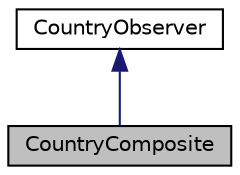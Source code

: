 digraph "CountryComposite"
{
 // LATEX_PDF_SIZE
  edge [fontname="Helvetica",fontsize="10",labelfontname="Helvetica",labelfontsize="10"];
  node [fontname="Helvetica",fontsize="10",shape=record];
  Node1 [label="CountryComposite",height=0.2,width=0.4,color="black", fillcolor="grey75", style="filled", fontcolor="black",tooltip="CountryComposite class. a Composite class for the composite pattern."];
  Node2 -> Node1 [dir="back",color="midnightblue",fontsize="10",style="solid",fontname="Helvetica"];
  Node2 [label="CountryObserver",height=0.2,width=0.4,color="black", fillcolor="white", style="filled",URL="$classCountryObserver.html",tooltip=" "];
}
